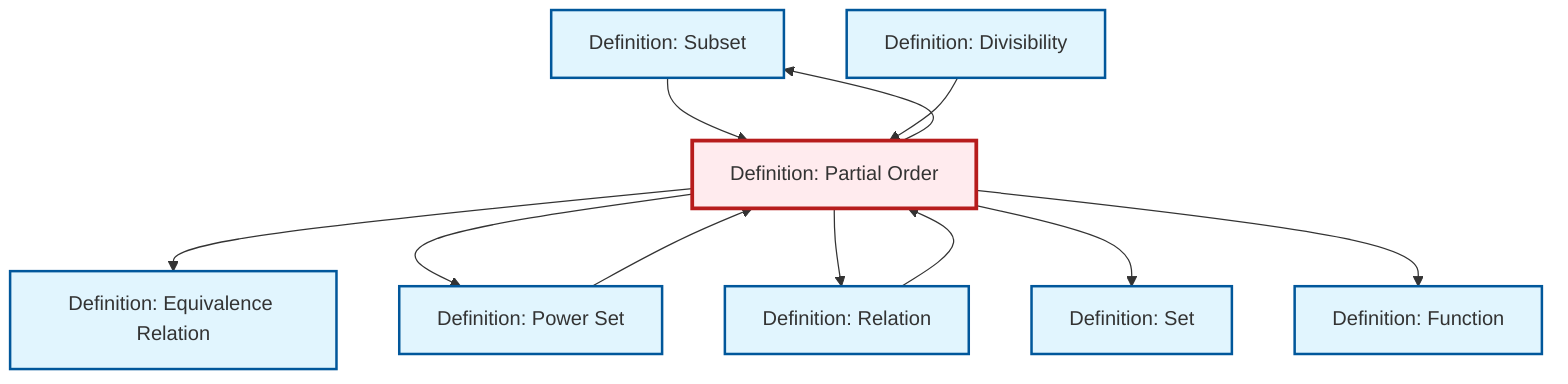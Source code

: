 graph TD
    classDef definition fill:#e1f5fe,stroke:#01579b,stroke-width:2px
    classDef theorem fill:#f3e5f5,stroke:#4a148c,stroke-width:2px
    classDef axiom fill:#fff3e0,stroke:#e65100,stroke-width:2px
    classDef example fill:#e8f5e9,stroke:#1b5e20,stroke-width:2px
    classDef current fill:#ffebee,stroke:#b71c1c,stroke-width:3px
    def-set["Definition: Set"]:::definition
    def-subset["Definition: Subset"]:::definition
    def-equivalence-relation["Definition: Equivalence Relation"]:::definition
    def-relation["Definition: Relation"]:::definition
    def-power-set["Definition: Power Set"]:::definition
    def-divisibility["Definition: Divisibility"]:::definition
    def-partial-order["Definition: Partial Order"]:::definition
    def-function["Definition: Function"]:::definition
    def-power-set --> def-partial-order
    def-subset --> def-partial-order
    def-partial-order --> def-equivalence-relation
    def-partial-order --> def-power-set
    def-partial-order --> def-subset
    def-divisibility --> def-partial-order
    def-relation --> def-partial-order
    def-partial-order --> def-relation
    def-partial-order --> def-set
    def-partial-order --> def-function
    class def-partial-order current
